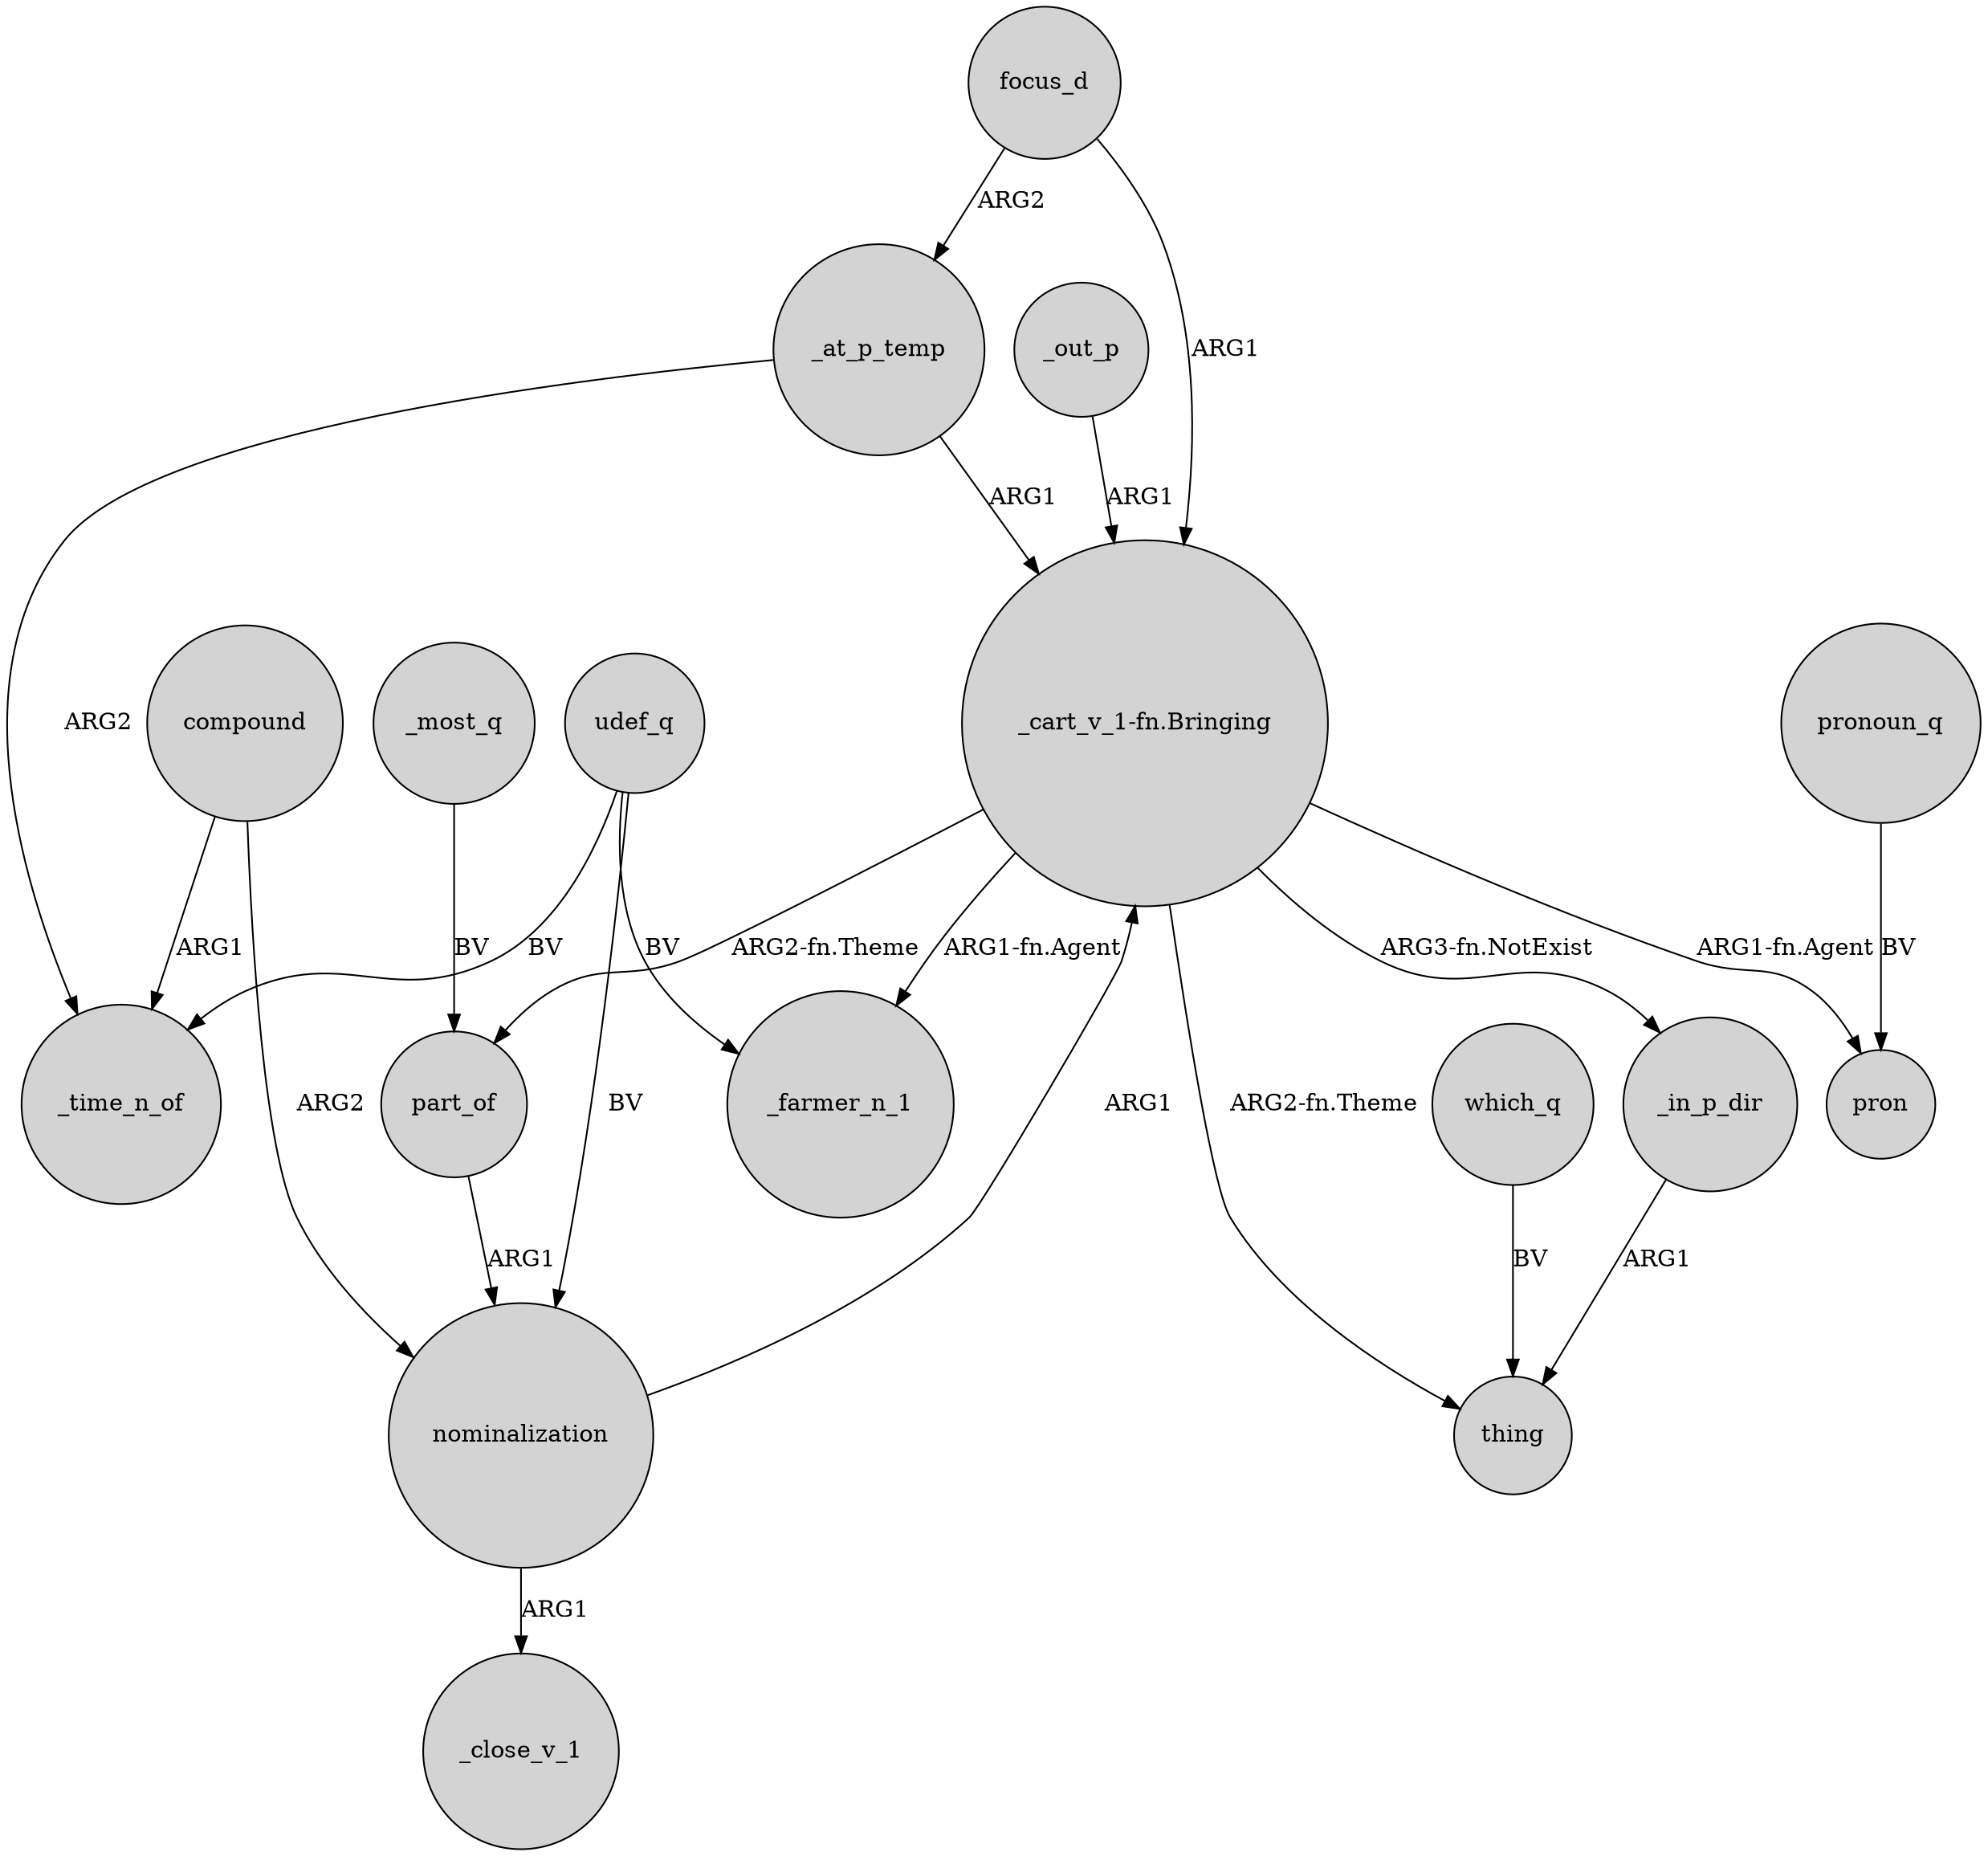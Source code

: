 digraph {
	node [shape=circle style=filled]
	focus_d -> _at_p_temp [label=ARG2]
	compound -> _time_n_of [label=ARG1]
	_in_p_dir -> thing [label=ARG1]
	_at_p_temp -> _time_n_of [label=ARG2]
	"_cart_v_1-fn.Bringing" -> _farmer_n_1 [label="ARG1-fn.Agent"]
	compound -> nominalization [label=ARG2]
	part_of -> nominalization [label=ARG1]
	pronoun_q -> pron [label=BV]
	_at_p_temp -> "_cart_v_1-fn.Bringing" [label=ARG1]
	nominalization -> "_cart_v_1-fn.Bringing" [label=ARG1]
	"_cart_v_1-fn.Bringing" -> part_of [label="ARG2-fn.Theme"]
	focus_d -> "_cart_v_1-fn.Bringing" [label=ARG1]
	nominalization -> _close_v_1 [label=ARG1]
	udef_q -> _time_n_of [label=BV]
	which_q -> thing [label=BV]
	udef_q -> nominalization [label=BV]
	udef_q -> _farmer_n_1 [label=BV]
	_most_q -> part_of [label=BV]
	"_cart_v_1-fn.Bringing" -> _in_p_dir [label="ARG3-fn.NotExist"]
	"_cart_v_1-fn.Bringing" -> pron [label="ARG1-fn.Agent"]
	"_cart_v_1-fn.Bringing" -> thing [label="ARG2-fn.Theme"]
	_out_p -> "_cart_v_1-fn.Bringing" [label=ARG1]
}
